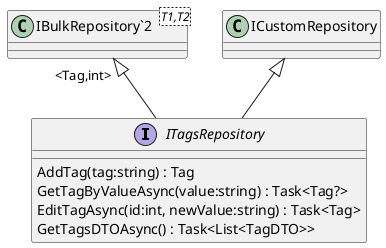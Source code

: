 @startuml
interface ITagsRepository {
    AddTag(tag:string) : Tag
    GetTagByValueAsync(value:string) : Task<Tag?>
    EditTagAsync(id:int, newValue:string) : Task<Tag>
    GetTagsDTOAsync() : Task<List<TagDTO>>
}
class "IBulkRepository`2"<T1,T2> {
}
"IBulkRepository`2" "<Tag,int>" <|-- ITagsRepository
ICustomRepository <|-- ITagsRepository
@enduml
